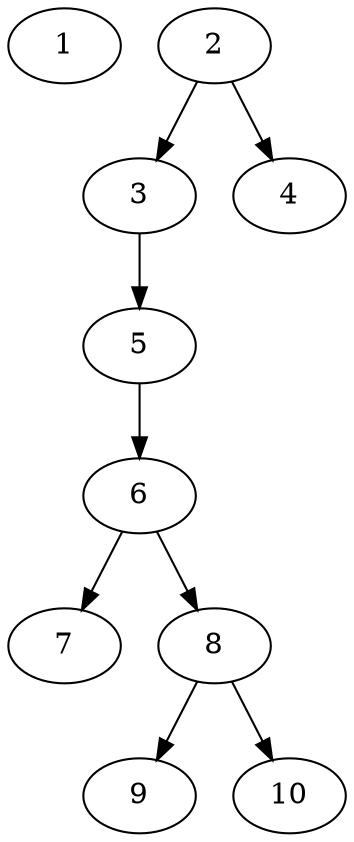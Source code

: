 // DAG (tier=1-easy, mode=data, n=10, ccr=0.311, fat=0.450, density=0.279, regular=0.638, jump=0.032, mindata=1048576, maxdata=8388608)
// DAG automatically generated by daggen at Sun Aug 24 16:33:33 2025
// /home/ermia/Project/Environments/daggen/bin/daggen --dot --ccr 0.311 --fat 0.450 --regular 0.638 --density 0.279 --jump 0.032 --mindata 1048576 --maxdata 8388608 -n 10 
digraph G {
  1 [size="24343479403150604", alpha="0.10", expect_size="12171739701575302"]
  2 [size="5917040126185544", alpha="0.13", expect_size="2958520063092772"]
  2 -> 3 [size ="367847876329472"]
  2 -> 4 [size ="367847876329472"]
  3 [size="6864893206996189184", alpha="0.19", expect_size="3432446603498094592"]
  3 -> 5 [size ="28896539967488"]
  4 [size="1561671193893797888", alpha="0.15", expect_size="780835596946898944"]
  5 [size="76564090826425664", alpha="0.19", expect_size="38282045413212832"]
  5 -> 6 [size ="160783476457472"]
  6 [size="244078755227052802048", alpha="0.07", expect_size="122039377613526401024"]
  6 -> 7 [size ="312447202230272"]
  6 -> 8 [size ="312447202230272"]
  7 [size="145511780104112544", alpha="0.09", expect_size="72755890052056272"]
  8 [size="523188881264021078016", alpha="0.16", expect_size="261594440632010539008"]
  8 -> 9 [size ="519432346533888"]
  8 -> 10 [size ="519432346533888"]
  9 [size="343461198555256979456", alpha="0.12", expect_size="171730599277628489728"]
  10 [size="1892508744205246", alpha="0.07", expect_size="946254372102623"]
}